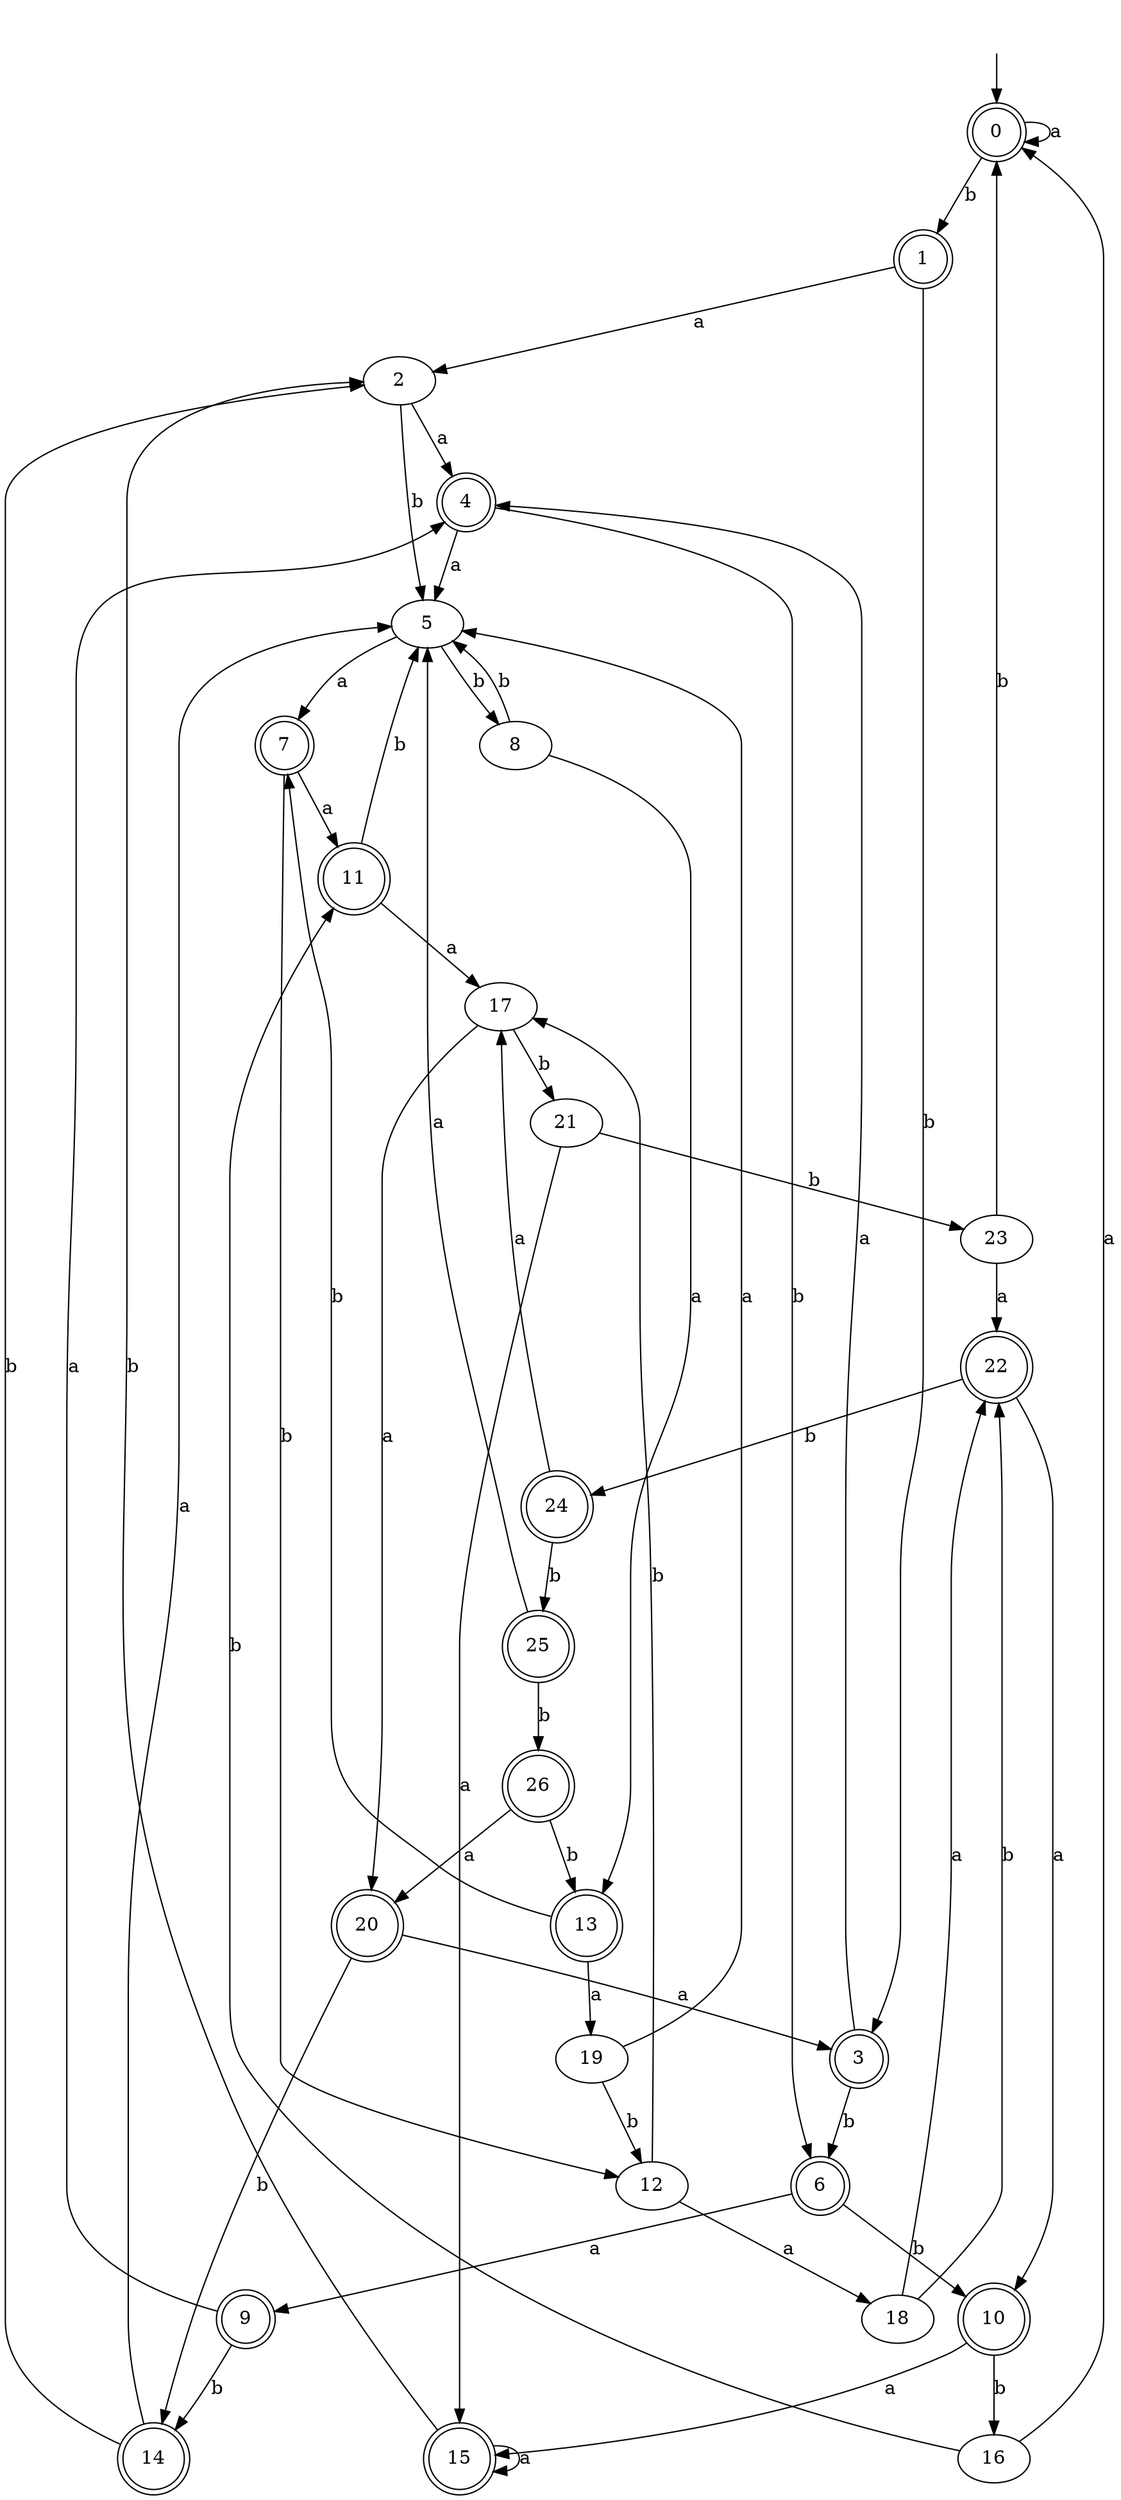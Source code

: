 digraph RandomDFA {
  __start0 [label="", shape=none];
  __start0 -> 0 [label=""];
  0 [shape=circle] [shape=doublecircle]
  0 -> 0 [label="a"]
  0 -> 1 [label="b"]
  1 [shape=doublecircle]
  1 -> 2 [label="a"]
  1 -> 3 [label="b"]
  2
  2 -> 4 [label="a"]
  2 -> 5 [label="b"]
  3 [shape=doublecircle]
  3 -> 4 [label="a"]
  3 -> 6 [label="b"]
  4 [shape=doublecircle]
  4 -> 5 [label="a"]
  4 -> 6 [label="b"]
  5
  5 -> 7 [label="a"]
  5 -> 8 [label="b"]
  6 [shape=doublecircle]
  6 -> 9 [label="a"]
  6 -> 10 [label="b"]
  7 [shape=doublecircle]
  7 -> 11 [label="a"]
  7 -> 12 [label="b"]
  8
  8 -> 13 [label="a"]
  8 -> 5 [label="b"]
  9 [shape=doublecircle]
  9 -> 4 [label="a"]
  9 -> 14 [label="b"]
  10 [shape=doublecircle]
  10 -> 15 [label="a"]
  10 -> 16 [label="b"]
  11 [shape=doublecircle]
  11 -> 17 [label="a"]
  11 -> 5 [label="b"]
  12
  12 -> 18 [label="a"]
  12 -> 17 [label="b"]
  13 [shape=doublecircle]
  13 -> 19 [label="a"]
  13 -> 7 [label="b"]
  14 [shape=doublecircle]
  14 -> 5 [label="a"]
  14 -> 2 [label="b"]
  15 [shape=doublecircle]
  15 -> 15 [label="a"]
  15 -> 2 [label="b"]
  16
  16 -> 0 [label="a"]
  16 -> 11 [label="b"]
  17
  17 -> 20 [label="a"]
  17 -> 21 [label="b"]
  18
  18 -> 22 [label="a"]
  18 -> 22 [label="b"]
  19
  19 -> 5 [label="a"]
  19 -> 12 [label="b"]
  20 [shape=doublecircle]
  20 -> 3 [label="a"]
  20 -> 14 [label="b"]
  21
  21 -> 15 [label="a"]
  21 -> 23 [label="b"]
  22 [shape=doublecircle]
  22 -> 10 [label="a"]
  22 -> 24 [label="b"]
  23
  23 -> 22 [label="a"]
  23 -> 0 [label="b"]
  24 [shape=doublecircle]
  24 -> 17 [label="a"]
  24 -> 25 [label="b"]
  25 [shape=doublecircle]
  25 -> 5 [label="a"]
  25 -> 26 [label="b"]
  26 [shape=doublecircle]
  26 -> 20 [label="a"]
  26 -> 13 [label="b"]
}

